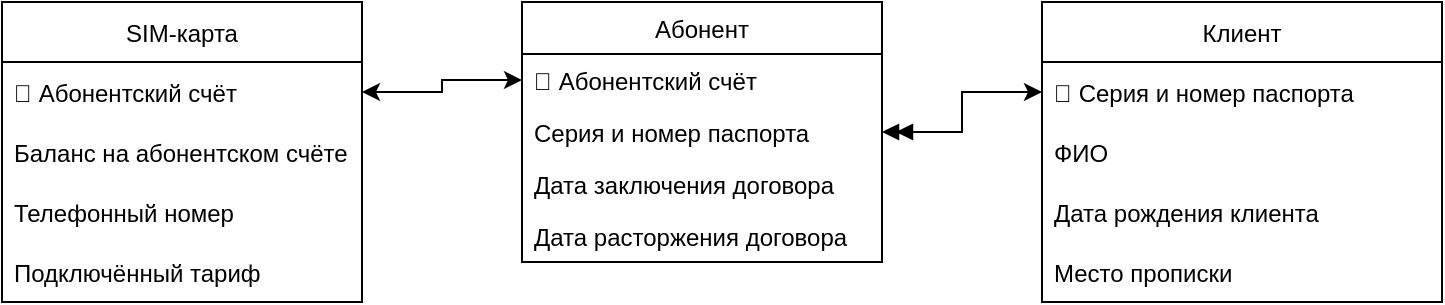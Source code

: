 <mxfile>
    <diagram id="30cqZOsHphtampsLao1m" name="Page-1">
        <mxGraphModel dx="900" dy="2319" grid="1" gridSize="10" guides="1" tooltips="1" connect="1" arrows="1" fold="1" page="1" pageScale="1" pageWidth="827" pageHeight="1169" math="0" shadow="0">
            <root>
                <mxCell id="0"/>
                <mxCell id="1" parent="0"/>
                <mxCell id="7QeoW3PtA5kfW4suaYwI-1" value="Клиент" style="swimlane;fontStyle=0;childLayout=stackLayout;horizontal=1;startSize=30;horizontalStack=0;resizeParent=1;resizeParentMax=0;resizeLast=0;collapsible=1;marginBottom=0;" parent="1" vertex="1">
                    <mxGeometry x="560" y="-1120" width="200" height="150" as="geometry"/>
                </mxCell>
                <mxCell id="7QeoW3PtA5kfW4suaYwI-2" value="🔑 Серия и номер паспорта" style="text;strokeColor=none;fillColor=none;align=left;verticalAlign=middle;spacingLeft=4;spacingRight=4;overflow=hidden;points=[[0,0.5],[1,0.5]];portConstraint=eastwest;rotatable=0;" parent="7QeoW3PtA5kfW4suaYwI-1" vertex="1">
                    <mxGeometry y="30" width="200" height="30" as="geometry"/>
                </mxCell>
                <mxCell id="7QeoW3PtA5kfW4suaYwI-3" value="ФИО" style="text;strokeColor=none;fillColor=none;align=left;verticalAlign=middle;spacingLeft=4;spacingRight=4;overflow=hidden;points=[[0,0.5],[1,0.5]];portConstraint=eastwest;rotatable=0;" parent="7QeoW3PtA5kfW4suaYwI-1" vertex="1">
                    <mxGeometry y="60" width="200" height="30" as="geometry"/>
                </mxCell>
                <mxCell id="7QeoW3PtA5kfW4suaYwI-4" value="Дата рождения клиента" style="text;strokeColor=none;fillColor=none;align=left;verticalAlign=middle;spacingLeft=4;spacingRight=4;overflow=hidden;points=[[0,0.5],[1,0.5]];portConstraint=eastwest;rotatable=0;" parent="7QeoW3PtA5kfW4suaYwI-1" vertex="1">
                    <mxGeometry y="90" width="200" height="30" as="geometry"/>
                </mxCell>
                <mxCell id="7QeoW3PtA5kfW4suaYwI-5" value="Место прописки" style="text;strokeColor=none;fillColor=none;align=left;verticalAlign=middle;spacingLeft=4;spacingRight=4;overflow=hidden;points=[[0,0.5],[1,0.5]];portConstraint=eastwest;rotatable=0;" parent="7QeoW3PtA5kfW4suaYwI-1" vertex="1">
                    <mxGeometry y="120" width="200" height="30" as="geometry"/>
                </mxCell>
                <mxCell id="nE2u78lI7XiJY94E4rEj-1" value="Абонент" style="swimlane;fontStyle=0;childLayout=stackLayout;horizontal=1;startSize=26;horizontalStack=0;resizeParent=1;resizeParentMax=0;resizeLast=0;collapsible=1;marginBottom=0;flipH=1;flipV=0;" parent="1" vertex="1">
                    <mxGeometry x="300" y="-1120" width="180" height="130" as="geometry"/>
                </mxCell>
                <mxCell id="nE2u78lI7XiJY94E4rEj-2" value="🔑 Абонентский счёт" style="text;strokeColor=none;fillColor=none;align=left;verticalAlign=top;spacingLeft=4;spacingRight=4;overflow=hidden;rotatable=0;points=[[0,0.5],[1,0.5]];portConstraint=eastwest;" parent="nE2u78lI7XiJY94E4rEj-1" vertex="1">
                    <mxGeometry y="26" width="180" height="26" as="geometry"/>
                </mxCell>
                <mxCell id="nE2u78lI7XiJY94E4rEj-3" value="Серия и номер паспорта" style="text;strokeColor=none;fillColor=none;align=left;verticalAlign=top;spacingLeft=4;spacingRight=4;overflow=hidden;rotatable=0;points=[[0,0.5],[1,0.5]];portConstraint=eastwest;" parent="nE2u78lI7XiJY94E4rEj-1" vertex="1">
                    <mxGeometry y="52" width="180" height="26" as="geometry"/>
                </mxCell>
                <mxCell id="nE2u78lI7XiJY94E4rEj-4" value="Дата заключения договора" style="text;strokeColor=none;fillColor=none;align=left;verticalAlign=top;spacingLeft=4;spacingRight=4;overflow=hidden;rotatable=0;points=[[0,0.5],[1,0.5]];portConstraint=eastwest;" parent="nE2u78lI7XiJY94E4rEj-1" vertex="1">
                    <mxGeometry y="78" width="180" height="26" as="geometry"/>
                </mxCell>
                <mxCell id="2" value="Дата расторжения договора" style="text;strokeColor=none;fillColor=none;align=left;verticalAlign=top;spacingLeft=4;spacingRight=4;overflow=hidden;rotatable=0;points=[[0,0.5],[1,0.5]];portConstraint=eastwest;" parent="nE2u78lI7XiJY94E4rEj-1" vertex="1">
                    <mxGeometry y="104" width="180" height="26" as="geometry"/>
                </mxCell>
                <mxCell id="82YLLKQIkR0sXpYlXkWM-12" value="" style="endArrow=classic;html=1;exitX=0;exitY=0.5;exitDx=0;exitDy=0;startArrow=classic;startFill=1;edgeStyle=orthogonalEdgeStyle;elbow=vertical;rounded=0;entryX=1;entryY=0.5;entryDx=0;entryDy=0;" parent="1" source="nE2u78lI7XiJY94E4rEj-2" target="7" edge="1">
                    <mxGeometry width="50" height="50" relative="1" as="geometry">
                        <mxPoint x="180" y="-640" as="sourcePoint"/>
                        <mxPoint x="490" y="-650" as="targetPoint"/>
                        <Array as="points">
                            <mxPoint x="260" y="-1081"/>
                            <mxPoint x="260" y="-1075"/>
                        </Array>
                    </mxGeometry>
                </mxCell>
                <mxCell id="82YLLKQIkR0sXpYlXkWM-13" value="" style="endArrow=doubleBlock;html=1;entryX=1;entryY=0.5;entryDx=0;entryDy=0;exitX=0;exitY=0.5;exitDx=0;exitDy=0;startArrow=classic;startFill=1;edgeStyle=orthogonalEdgeStyle;elbow=vertical;rounded=0;endFill=1;strokeWidth=1;" parent="1" source="7QeoW3PtA5kfW4suaYwI-2" target="nE2u78lI7XiJY94E4rEj-3" edge="1">
                    <mxGeometry width="50" height="50" relative="1" as="geometry">
                        <mxPoint x="330" y="-861" as="sourcePoint"/>
                        <mxPoint x="250" y="-865" as="targetPoint"/>
                        <Array as="points">
                            <mxPoint x="520" y="-1075"/>
                            <mxPoint x="520" y="-1055"/>
                        </Array>
                    </mxGeometry>
                </mxCell>
                <mxCell id="6" value="SIM-карта" style="swimlane;fontStyle=0;childLayout=stackLayout;horizontal=1;startSize=30;horizontalStack=0;resizeParent=1;resizeParentMax=0;resizeLast=0;collapsible=1;marginBottom=0;" vertex="1" parent="1">
                    <mxGeometry x="40" y="-1120" width="180" height="150" as="geometry"/>
                </mxCell>
                <mxCell id="7" value="🔑 Абонентский счёт" style="text;align=left;verticalAlign=middle;spacingLeft=4;spacingRight=4;overflow=hidden;points=[[0,0.5],[1,0.5]];portConstraint=eastwest;rotatable=0;" vertex="1" parent="6">
                    <mxGeometry y="30" width="180" height="30" as="geometry"/>
                </mxCell>
                <mxCell id="8" value="Баланс на абонентском счёте" style="text;align=left;verticalAlign=middle;spacingLeft=4;spacingRight=4;overflow=hidden;points=[[0,0.5],[1,0.5]];portConstraint=eastwest;rotatable=0;" vertex="1" parent="6">
                    <mxGeometry y="60" width="180" height="30" as="geometry"/>
                </mxCell>
                <mxCell id="9" value="Телефонный номер" style="text;align=left;verticalAlign=middle;spacingLeft=4;spacingRight=4;overflow=hidden;points=[[0,0.5],[1,0.5]];portConstraint=eastwest;rotatable=0;" vertex="1" parent="6">
                    <mxGeometry y="90" width="180" height="30" as="geometry"/>
                </mxCell>
                <mxCell id="10" value="Подключённый тариф" style="text;align=left;verticalAlign=middle;spacingLeft=4;spacingRight=4;overflow=hidden;points=[[0,0.5],[1,0.5]];portConstraint=eastwest;rotatable=0;" vertex="1" parent="6">
                    <mxGeometry y="120" width="180" height="30" as="geometry"/>
                </mxCell>
            </root>
        </mxGraphModel>
    </diagram>
</mxfile>